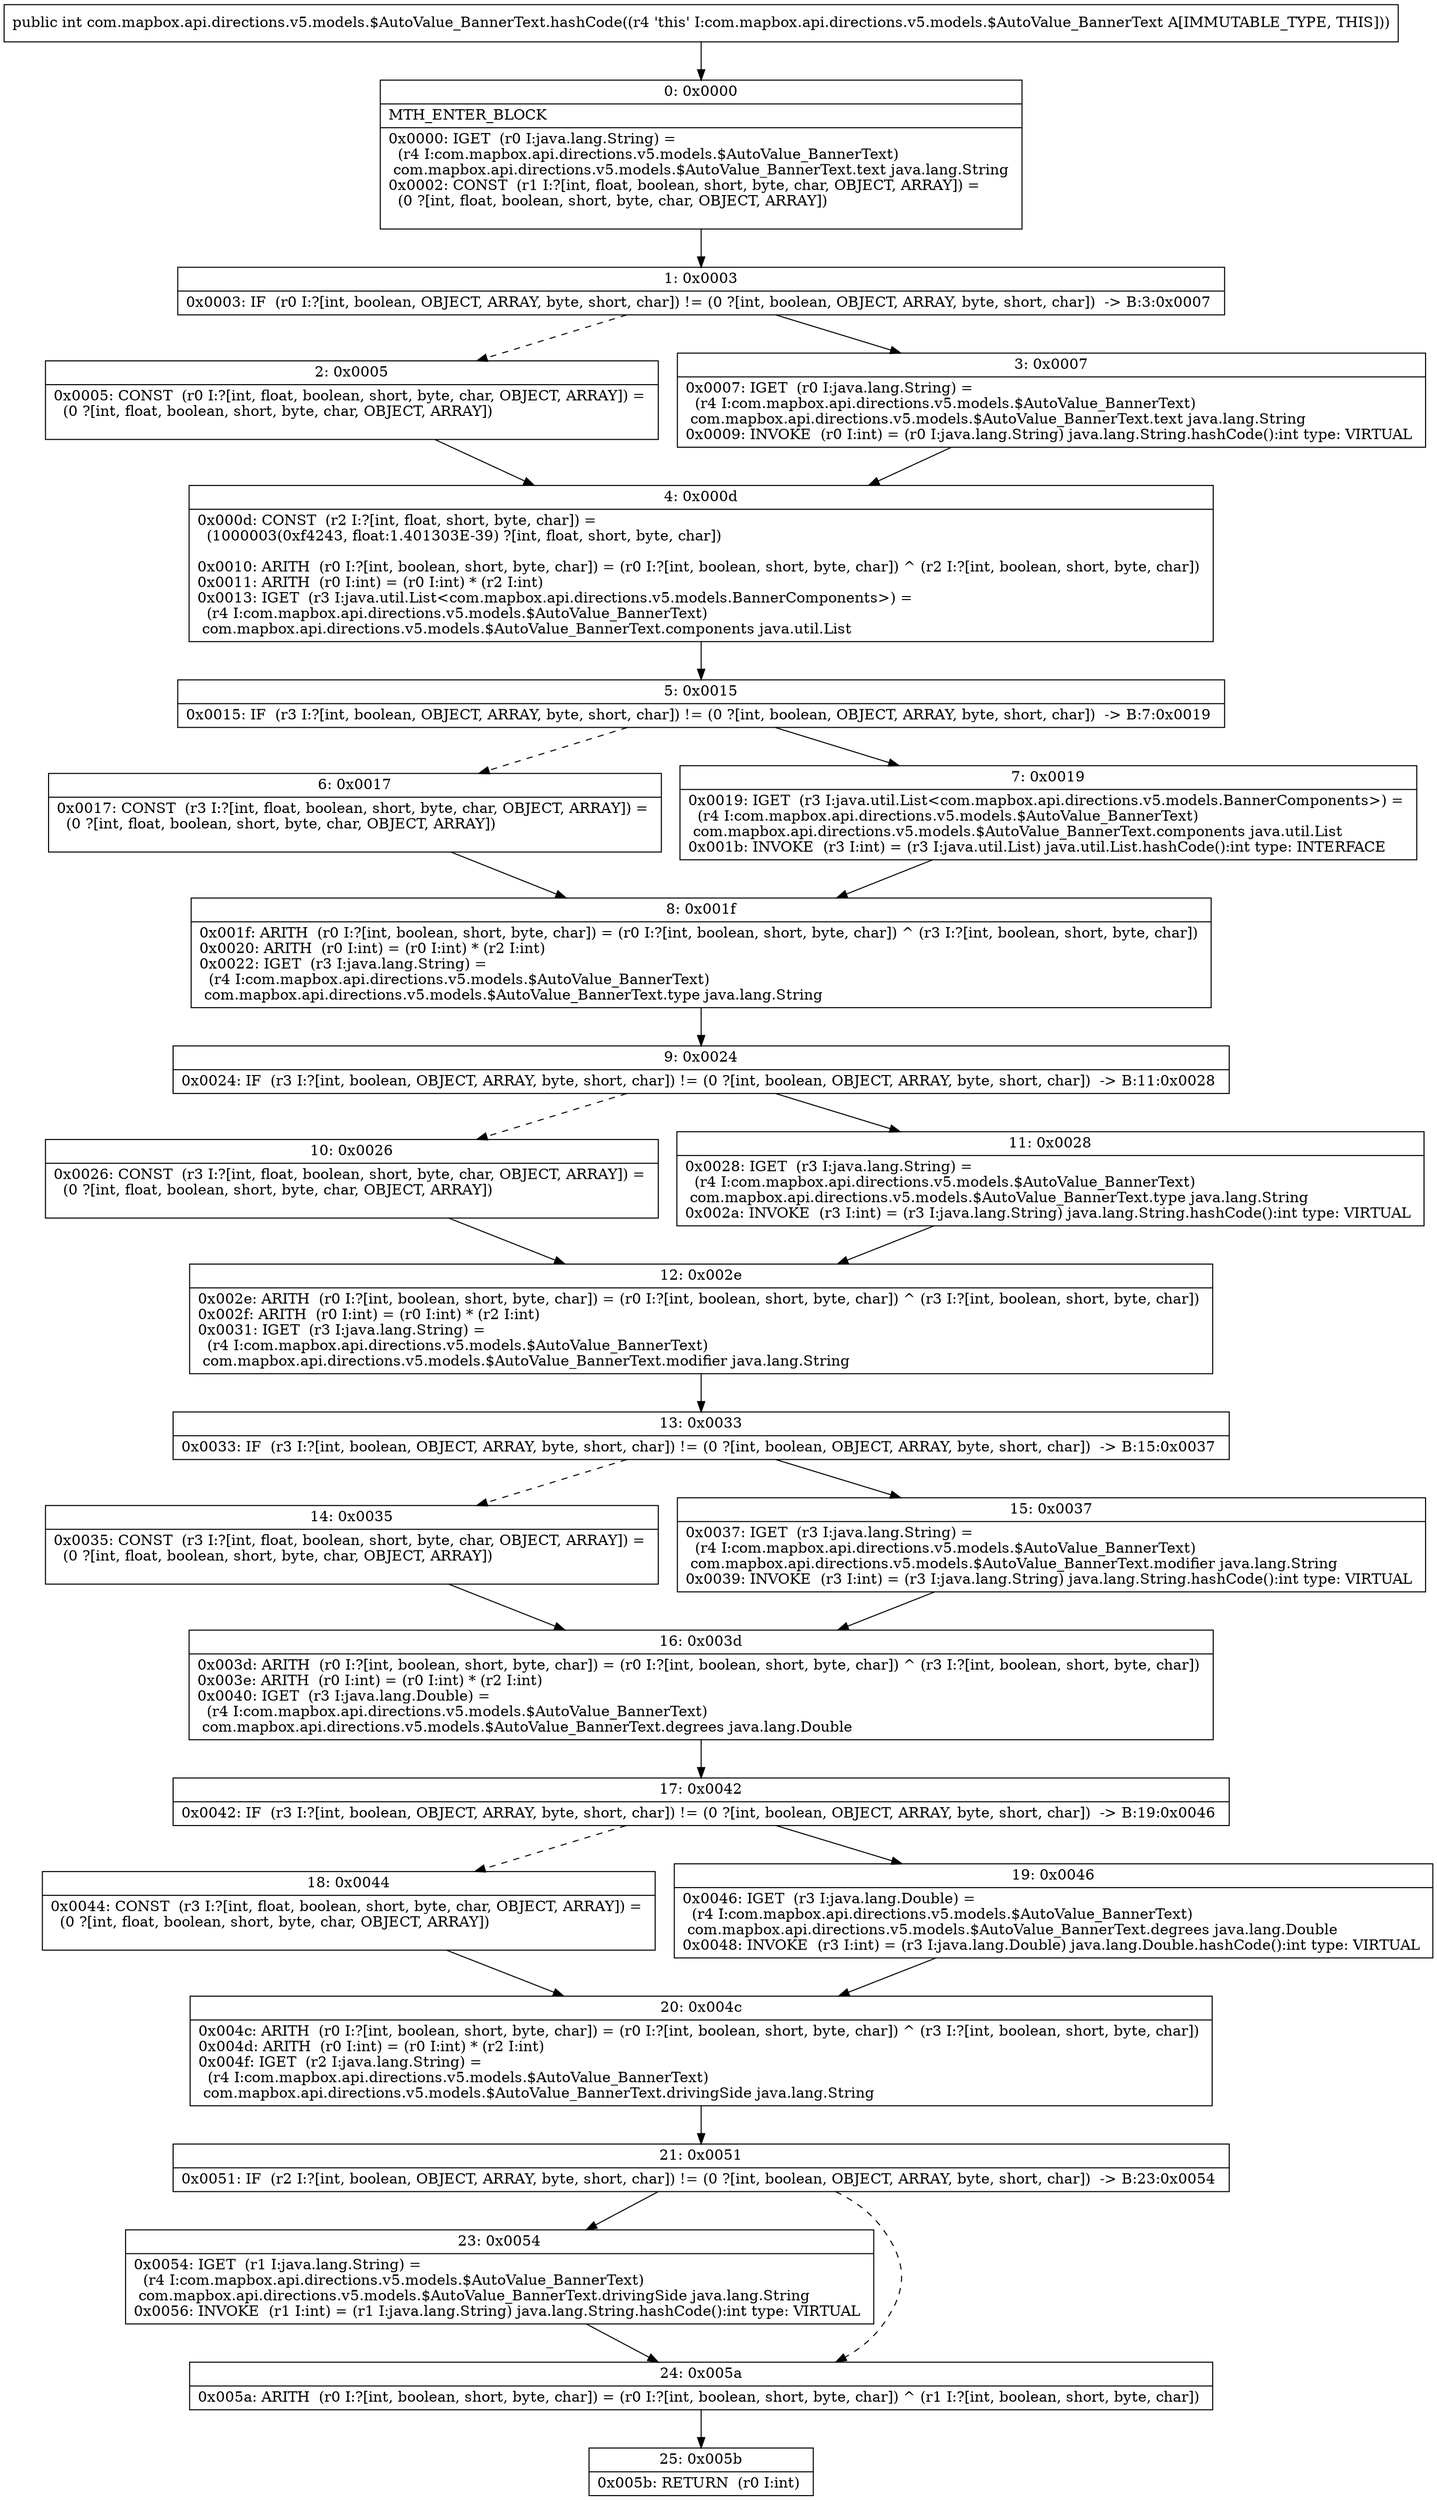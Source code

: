 digraph "CFG forcom.mapbox.api.directions.v5.models.$AutoValue_BannerText.hashCode()I" {
Node_0 [shape=record,label="{0\:\ 0x0000|MTH_ENTER_BLOCK\l|0x0000: IGET  (r0 I:java.lang.String) = \l  (r4 I:com.mapbox.api.directions.v5.models.$AutoValue_BannerText)\l com.mapbox.api.directions.v5.models.$AutoValue_BannerText.text java.lang.String \l0x0002: CONST  (r1 I:?[int, float, boolean, short, byte, char, OBJECT, ARRAY]) = \l  (0 ?[int, float, boolean, short, byte, char, OBJECT, ARRAY])\l \l}"];
Node_1 [shape=record,label="{1\:\ 0x0003|0x0003: IF  (r0 I:?[int, boolean, OBJECT, ARRAY, byte, short, char]) != (0 ?[int, boolean, OBJECT, ARRAY, byte, short, char])  \-\> B:3:0x0007 \l}"];
Node_2 [shape=record,label="{2\:\ 0x0005|0x0005: CONST  (r0 I:?[int, float, boolean, short, byte, char, OBJECT, ARRAY]) = \l  (0 ?[int, float, boolean, short, byte, char, OBJECT, ARRAY])\l \l}"];
Node_3 [shape=record,label="{3\:\ 0x0007|0x0007: IGET  (r0 I:java.lang.String) = \l  (r4 I:com.mapbox.api.directions.v5.models.$AutoValue_BannerText)\l com.mapbox.api.directions.v5.models.$AutoValue_BannerText.text java.lang.String \l0x0009: INVOKE  (r0 I:int) = (r0 I:java.lang.String) java.lang.String.hashCode():int type: VIRTUAL \l}"];
Node_4 [shape=record,label="{4\:\ 0x000d|0x000d: CONST  (r2 I:?[int, float, short, byte, char]) = \l  (1000003(0xf4243, float:1.401303E\-39) ?[int, float, short, byte, char])\l \l0x0010: ARITH  (r0 I:?[int, boolean, short, byte, char]) = (r0 I:?[int, boolean, short, byte, char]) ^ (r2 I:?[int, boolean, short, byte, char]) \l0x0011: ARITH  (r0 I:int) = (r0 I:int) * (r2 I:int) \l0x0013: IGET  (r3 I:java.util.List\<com.mapbox.api.directions.v5.models.BannerComponents\>) = \l  (r4 I:com.mapbox.api.directions.v5.models.$AutoValue_BannerText)\l com.mapbox.api.directions.v5.models.$AutoValue_BannerText.components java.util.List \l}"];
Node_5 [shape=record,label="{5\:\ 0x0015|0x0015: IF  (r3 I:?[int, boolean, OBJECT, ARRAY, byte, short, char]) != (0 ?[int, boolean, OBJECT, ARRAY, byte, short, char])  \-\> B:7:0x0019 \l}"];
Node_6 [shape=record,label="{6\:\ 0x0017|0x0017: CONST  (r3 I:?[int, float, boolean, short, byte, char, OBJECT, ARRAY]) = \l  (0 ?[int, float, boolean, short, byte, char, OBJECT, ARRAY])\l \l}"];
Node_7 [shape=record,label="{7\:\ 0x0019|0x0019: IGET  (r3 I:java.util.List\<com.mapbox.api.directions.v5.models.BannerComponents\>) = \l  (r4 I:com.mapbox.api.directions.v5.models.$AutoValue_BannerText)\l com.mapbox.api.directions.v5.models.$AutoValue_BannerText.components java.util.List \l0x001b: INVOKE  (r3 I:int) = (r3 I:java.util.List) java.util.List.hashCode():int type: INTERFACE \l}"];
Node_8 [shape=record,label="{8\:\ 0x001f|0x001f: ARITH  (r0 I:?[int, boolean, short, byte, char]) = (r0 I:?[int, boolean, short, byte, char]) ^ (r3 I:?[int, boolean, short, byte, char]) \l0x0020: ARITH  (r0 I:int) = (r0 I:int) * (r2 I:int) \l0x0022: IGET  (r3 I:java.lang.String) = \l  (r4 I:com.mapbox.api.directions.v5.models.$AutoValue_BannerText)\l com.mapbox.api.directions.v5.models.$AutoValue_BannerText.type java.lang.String \l}"];
Node_9 [shape=record,label="{9\:\ 0x0024|0x0024: IF  (r3 I:?[int, boolean, OBJECT, ARRAY, byte, short, char]) != (0 ?[int, boolean, OBJECT, ARRAY, byte, short, char])  \-\> B:11:0x0028 \l}"];
Node_10 [shape=record,label="{10\:\ 0x0026|0x0026: CONST  (r3 I:?[int, float, boolean, short, byte, char, OBJECT, ARRAY]) = \l  (0 ?[int, float, boolean, short, byte, char, OBJECT, ARRAY])\l \l}"];
Node_11 [shape=record,label="{11\:\ 0x0028|0x0028: IGET  (r3 I:java.lang.String) = \l  (r4 I:com.mapbox.api.directions.v5.models.$AutoValue_BannerText)\l com.mapbox.api.directions.v5.models.$AutoValue_BannerText.type java.lang.String \l0x002a: INVOKE  (r3 I:int) = (r3 I:java.lang.String) java.lang.String.hashCode():int type: VIRTUAL \l}"];
Node_12 [shape=record,label="{12\:\ 0x002e|0x002e: ARITH  (r0 I:?[int, boolean, short, byte, char]) = (r0 I:?[int, boolean, short, byte, char]) ^ (r3 I:?[int, boolean, short, byte, char]) \l0x002f: ARITH  (r0 I:int) = (r0 I:int) * (r2 I:int) \l0x0031: IGET  (r3 I:java.lang.String) = \l  (r4 I:com.mapbox.api.directions.v5.models.$AutoValue_BannerText)\l com.mapbox.api.directions.v5.models.$AutoValue_BannerText.modifier java.lang.String \l}"];
Node_13 [shape=record,label="{13\:\ 0x0033|0x0033: IF  (r3 I:?[int, boolean, OBJECT, ARRAY, byte, short, char]) != (0 ?[int, boolean, OBJECT, ARRAY, byte, short, char])  \-\> B:15:0x0037 \l}"];
Node_14 [shape=record,label="{14\:\ 0x0035|0x0035: CONST  (r3 I:?[int, float, boolean, short, byte, char, OBJECT, ARRAY]) = \l  (0 ?[int, float, boolean, short, byte, char, OBJECT, ARRAY])\l \l}"];
Node_15 [shape=record,label="{15\:\ 0x0037|0x0037: IGET  (r3 I:java.lang.String) = \l  (r4 I:com.mapbox.api.directions.v5.models.$AutoValue_BannerText)\l com.mapbox.api.directions.v5.models.$AutoValue_BannerText.modifier java.lang.String \l0x0039: INVOKE  (r3 I:int) = (r3 I:java.lang.String) java.lang.String.hashCode():int type: VIRTUAL \l}"];
Node_16 [shape=record,label="{16\:\ 0x003d|0x003d: ARITH  (r0 I:?[int, boolean, short, byte, char]) = (r0 I:?[int, boolean, short, byte, char]) ^ (r3 I:?[int, boolean, short, byte, char]) \l0x003e: ARITH  (r0 I:int) = (r0 I:int) * (r2 I:int) \l0x0040: IGET  (r3 I:java.lang.Double) = \l  (r4 I:com.mapbox.api.directions.v5.models.$AutoValue_BannerText)\l com.mapbox.api.directions.v5.models.$AutoValue_BannerText.degrees java.lang.Double \l}"];
Node_17 [shape=record,label="{17\:\ 0x0042|0x0042: IF  (r3 I:?[int, boolean, OBJECT, ARRAY, byte, short, char]) != (0 ?[int, boolean, OBJECT, ARRAY, byte, short, char])  \-\> B:19:0x0046 \l}"];
Node_18 [shape=record,label="{18\:\ 0x0044|0x0044: CONST  (r3 I:?[int, float, boolean, short, byte, char, OBJECT, ARRAY]) = \l  (0 ?[int, float, boolean, short, byte, char, OBJECT, ARRAY])\l \l}"];
Node_19 [shape=record,label="{19\:\ 0x0046|0x0046: IGET  (r3 I:java.lang.Double) = \l  (r4 I:com.mapbox.api.directions.v5.models.$AutoValue_BannerText)\l com.mapbox.api.directions.v5.models.$AutoValue_BannerText.degrees java.lang.Double \l0x0048: INVOKE  (r3 I:int) = (r3 I:java.lang.Double) java.lang.Double.hashCode():int type: VIRTUAL \l}"];
Node_20 [shape=record,label="{20\:\ 0x004c|0x004c: ARITH  (r0 I:?[int, boolean, short, byte, char]) = (r0 I:?[int, boolean, short, byte, char]) ^ (r3 I:?[int, boolean, short, byte, char]) \l0x004d: ARITH  (r0 I:int) = (r0 I:int) * (r2 I:int) \l0x004f: IGET  (r2 I:java.lang.String) = \l  (r4 I:com.mapbox.api.directions.v5.models.$AutoValue_BannerText)\l com.mapbox.api.directions.v5.models.$AutoValue_BannerText.drivingSide java.lang.String \l}"];
Node_21 [shape=record,label="{21\:\ 0x0051|0x0051: IF  (r2 I:?[int, boolean, OBJECT, ARRAY, byte, short, char]) != (0 ?[int, boolean, OBJECT, ARRAY, byte, short, char])  \-\> B:23:0x0054 \l}"];
Node_23 [shape=record,label="{23\:\ 0x0054|0x0054: IGET  (r1 I:java.lang.String) = \l  (r4 I:com.mapbox.api.directions.v5.models.$AutoValue_BannerText)\l com.mapbox.api.directions.v5.models.$AutoValue_BannerText.drivingSide java.lang.String \l0x0056: INVOKE  (r1 I:int) = (r1 I:java.lang.String) java.lang.String.hashCode():int type: VIRTUAL \l}"];
Node_24 [shape=record,label="{24\:\ 0x005a|0x005a: ARITH  (r0 I:?[int, boolean, short, byte, char]) = (r0 I:?[int, boolean, short, byte, char]) ^ (r1 I:?[int, boolean, short, byte, char]) \l}"];
Node_25 [shape=record,label="{25\:\ 0x005b|0x005b: RETURN  (r0 I:int) \l}"];
MethodNode[shape=record,label="{public int com.mapbox.api.directions.v5.models.$AutoValue_BannerText.hashCode((r4 'this' I:com.mapbox.api.directions.v5.models.$AutoValue_BannerText A[IMMUTABLE_TYPE, THIS])) }"];
MethodNode -> Node_0;
Node_0 -> Node_1;
Node_1 -> Node_2[style=dashed];
Node_1 -> Node_3;
Node_2 -> Node_4;
Node_3 -> Node_4;
Node_4 -> Node_5;
Node_5 -> Node_6[style=dashed];
Node_5 -> Node_7;
Node_6 -> Node_8;
Node_7 -> Node_8;
Node_8 -> Node_9;
Node_9 -> Node_10[style=dashed];
Node_9 -> Node_11;
Node_10 -> Node_12;
Node_11 -> Node_12;
Node_12 -> Node_13;
Node_13 -> Node_14[style=dashed];
Node_13 -> Node_15;
Node_14 -> Node_16;
Node_15 -> Node_16;
Node_16 -> Node_17;
Node_17 -> Node_18[style=dashed];
Node_17 -> Node_19;
Node_18 -> Node_20;
Node_19 -> Node_20;
Node_20 -> Node_21;
Node_21 -> Node_23;
Node_21 -> Node_24[style=dashed];
Node_23 -> Node_24;
Node_24 -> Node_25;
}

